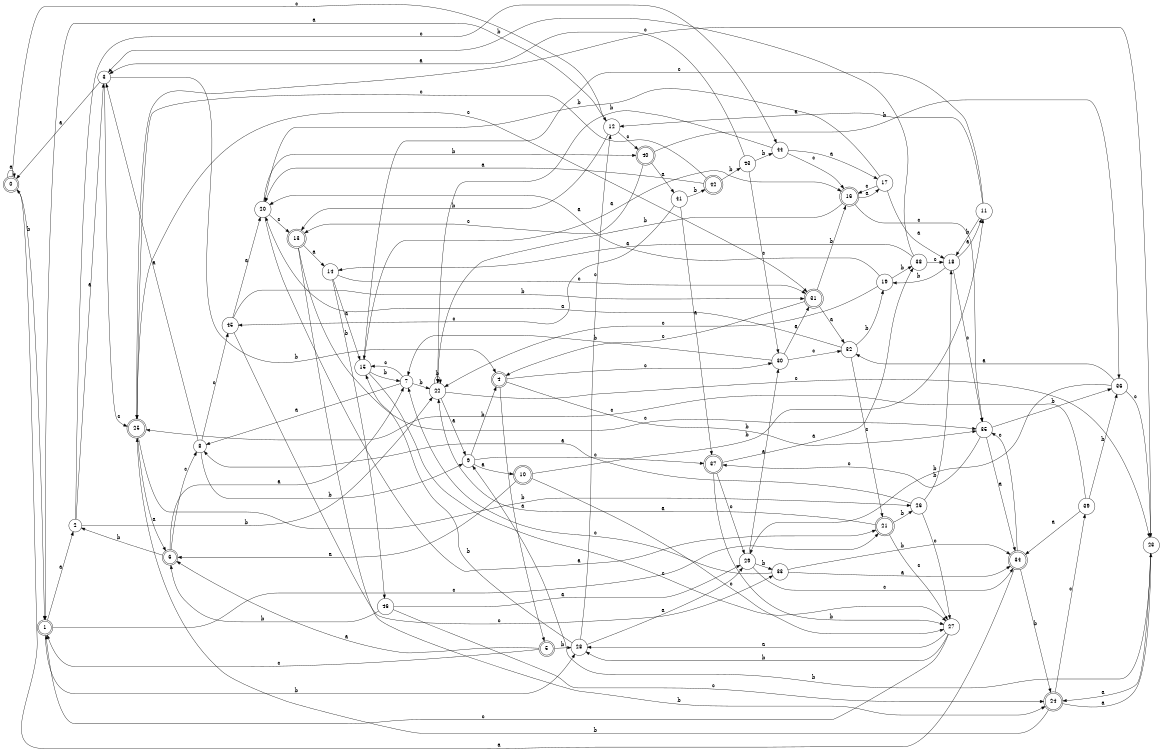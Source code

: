 digraph n38_1 {
__start0 [label="" shape="none"];

rankdir=LR;
size="8,5";

s0 [style="rounded,filled", color="black", fillcolor="white" shape="doublecircle", label="0"];
s1 [style="rounded,filled", color="black", fillcolor="white" shape="doublecircle", label="1"];
s2 [style="filled", color="black", fillcolor="white" shape="circle", label="2"];
s3 [style="filled", color="black", fillcolor="white" shape="circle", label="3"];
s4 [style="rounded,filled", color="black", fillcolor="white" shape="doublecircle", label="4"];
s5 [style="rounded,filled", color="black", fillcolor="white" shape="doublecircle", label="5"];
s6 [style="rounded,filled", color="black", fillcolor="white" shape="doublecircle", label="6"];
s7 [style="filled", color="black", fillcolor="white" shape="circle", label="7"];
s8 [style="filled", color="black", fillcolor="white" shape="circle", label="8"];
s9 [style="filled", color="black", fillcolor="white" shape="circle", label="9"];
s10 [style="rounded,filled", color="black", fillcolor="white" shape="doublecircle", label="10"];
s11 [style="filled", color="black", fillcolor="white" shape="circle", label="11"];
s12 [style="filled", color="black", fillcolor="white" shape="circle", label="12"];
s13 [style="rounded,filled", color="black", fillcolor="white" shape="doublecircle", label="13"];
s14 [style="filled", color="black", fillcolor="white" shape="circle", label="14"];
s15 [style="filled", color="black", fillcolor="white" shape="circle", label="15"];
s16 [style="rounded,filled", color="black", fillcolor="white" shape="doublecircle", label="16"];
s17 [style="filled", color="black", fillcolor="white" shape="circle", label="17"];
s18 [style="filled", color="black", fillcolor="white" shape="circle", label="18"];
s19 [style="filled", color="black", fillcolor="white" shape="circle", label="19"];
s20 [style="filled", color="black", fillcolor="white" shape="circle", label="20"];
s21 [style="rounded,filled", color="black", fillcolor="white" shape="doublecircle", label="21"];
s22 [style="filled", color="black", fillcolor="white" shape="circle", label="22"];
s23 [style="filled", color="black", fillcolor="white" shape="circle", label="23"];
s24 [style="rounded,filled", color="black", fillcolor="white" shape="doublecircle", label="24"];
s25 [style="rounded,filled", color="black", fillcolor="white" shape="doublecircle", label="25"];
s26 [style="filled", color="black", fillcolor="white" shape="circle", label="26"];
s27 [style="filled", color="black", fillcolor="white" shape="circle", label="27"];
s28 [style="filled", color="black", fillcolor="white" shape="circle", label="28"];
s29 [style="filled", color="black", fillcolor="white" shape="circle", label="29"];
s30 [style="filled", color="black", fillcolor="white" shape="circle", label="30"];
s31 [style="rounded,filled", color="black", fillcolor="white" shape="doublecircle", label="31"];
s32 [style="filled", color="black", fillcolor="white" shape="circle", label="32"];
s33 [style="filled", color="black", fillcolor="white" shape="circle", label="33"];
s34 [style="rounded,filled", color="black", fillcolor="white" shape="doublecircle", label="34"];
s35 [style="filled", color="black", fillcolor="white" shape="circle", label="35"];
s36 [style="filled", color="black", fillcolor="white" shape="circle", label="36"];
s37 [style="rounded,filled", color="black", fillcolor="white" shape="doublecircle", label="37"];
s38 [style="filled", color="black", fillcolor="white" shape="circle", label="38"];
s39 [style="filled", color="black", fillcolor="white" shape="circle", label="39"];
s40 [style="rounded,filled", color="black", fillcolor="white" shape="doublecircle", label="40"];
s41 [style="filled", color="black", fillcolor="white" shape="circle", label="41"];
s42 [style="rounded,filled", color="black", fillcolor="white" shape="doublecircle", label="42"];
s43 [style="filled", color="black", fillcolor="white" shape="circle", label="43"];
s44 [style="filled", color="black", fillcolor="white" shape="circle", label="44"];
s45 [style="filled", color="black", fillcolor="white" shape="circle", label="45"];
s46 [style="filled", color="black", fillcolor="white" shape="circle", label="46"];
s0 -> s0 [label="a"];
s0 -> s1 [label="b"];
s0 -> s12 [label="c"];
s1 -> s2 [label="a"];
s1 -> s28 [label="b"];
s1 -> s21 [label="c"];
s2 -> s3 [label="a"];
s2 -> s22 [label="b"];
s2 -> s44 [label="c"];
s3 -> s0 [label="a"];
s3 -> s4 [label="b"];
s3 -> s25 [label="c"];
s4 -> s5 [label="a"];
s4 -> s35 [label="b"];
s4 -> s30 [label="c"];
s5 -> s6 [label="a"];
s5 -> s28 [label="b"];
s5 -> s1 [label="c"];
s6 -> s7 [label="a"];
s6 -> s2 [label="b"];
s6 -> s8 [label="c"];
s7 -> s8 [label="a"];
s7 -> s22 [label="b"];
s7 -> s15 [label="c"];
s8 -> s3 [label="a"];
s8 -> s9 [label="b"];
s8 -> s45 [label="c"];
s9 -> s10 [label="a"];
s9 -> s4 [label="b"];
s9 -> s37 [label="c"];
s10 -> s6 [label="a"];
s10 -> s11 [label="b"];
s10 -> s27 [label="c"];
s11 -> s12 [label="a"];
s11 -> s18 [label="b"];
s11 -> s15 [label="c"];
s12 -> s1 [label="a"];
s12 -> s13 [label="b"];
s12 -> s40 [label="c"];
s13 -> s14 [label="a"];
s13 -> s24 [label="b"];
s13 -> s35 [label="c"];
s14 -> s15 [label="a"];
s14 -> s46 [label="b"];
s14 -> s31 [label="c"];
s15 -> s16 [label="a"];
s15 -> s7 [label="b"];
s15 -> s27 [label="c"];
s16 -> s17 [label="a"];
s16 -> s22 [label="b"];
s16 -> s35 [label="c"];
s17 -> s18 [label="a"];
s17 -> s20 [label="b"];
s17 -> s16 [label="c"];
s18 -> s11 [label="a"];
s18 -> s19 [label="b"];
s18 -> s35 [label="c"];
s19 -> s20 [label="a"];
s19 -> s38 [label="b"];
s19 -> s22 [label="c"];
s20 -> s21 [label="a"];
s20 -> s40 [label="b"];
s20 -> s13 [label="c"];
s21 -> s22 [label="a"];
s21 -> s26 [label="b"];
s21 -> s27 [label="c"];
s22 -> s9 [label="a"];
s22 -> s22 [label="b"];
s22 -> s23 [label="c"];
s23 -> s24 [label="a"];
s23 -> s9 [label="b"];
s23 -> s25 [label="c"];
s24 -> s23 [label="a"];
s24 -> s25 [label="b"];
s24 -> s39 [label="c"];
s25 -> s6 [label="a"];
s25 -> s26 [label="b"];
s25 -> s31 [label="c"];
s26 -> s8 [label="a"];
s26 -> s18 [label="b"];
s26 -> s27 [label="c"];
s27 -> s28 [label="a"];
s27 -> s28 [label="b"];
s27 -> s1 [label="c"];
s28 -> s29 [label="a"];
s28 -> s15 [label="b"];
s28 -> s12 [label="c"];
s29 -> s30 [label="a"];
s29 -> s33 [label="b"];
s29 -> s34 [label="c"];
s30 -> s31 [label="a"];
s30 -> s7 [label="b"];
s30 -> s32 [label="c"];
s31 -> s32 [label="a"];
s31 -> s16 [label="b"];
s31 -> s4 [label="c"];
s32 -> s20 [label="a"];
s32 -> s19 [label="b"];
s32 -> s21 [label="c"];
s33 -> s34 [label="a"];
s33 -> s34 [label="b"];
s33 -> s7 [label="c"];
s34 -> s0 [label="a"];
s34 -> s24 [label="b"];
s34 -> s35 [label="c"];
s35 -> s34 [label="a"];
s35 -> s36 [label="b"];
s35 -> s37 [label="c"];
s36 -> s32 [label="a"];
s36 -> s29 [label="b"];
s36 -> s23 [label="c"];
s37 -> s38 [label="a"];
s37 -> s27 [label="b"];
s37 -> s29 [label="c"];
s38 -> s14 [label="a"];
s38 -> s3 [label="b"];
s38 -> s18 [label="c"];
s39 -> s34 [label="a"];
s39 -> s36 [label="b"];
s39 -> s25 [label="c"];
s40 -> s41 [label="a"];
s40 -> s36 [label="b"];
s40 -> s13 [label="c"];
s41 -> s37 [label="a"];
s41 -> s42 [label="b"];
s41 -> s45 [label="c"];
s42 -> s20 [label="a"];
s42 -> s43 [label="b"];
s42 -> s25 [label="c"];
s43 -> s3 [label="a"];
s43 -> s44 [label="b"];
s43 -> s30 [label="c"];
s44 -> s17 [label="a"];
s44 -> s22 [label="b"];
s44 -> s16 [label="c"];
s45 -> s20 [label="a"];
s45 -> s31 [label="b"];
s45 -> s33 [label="c"];
s46 -> s29 [label="a"];
s46 -> s6 [label="b"];
s46 -> s24 [label="c"];

}